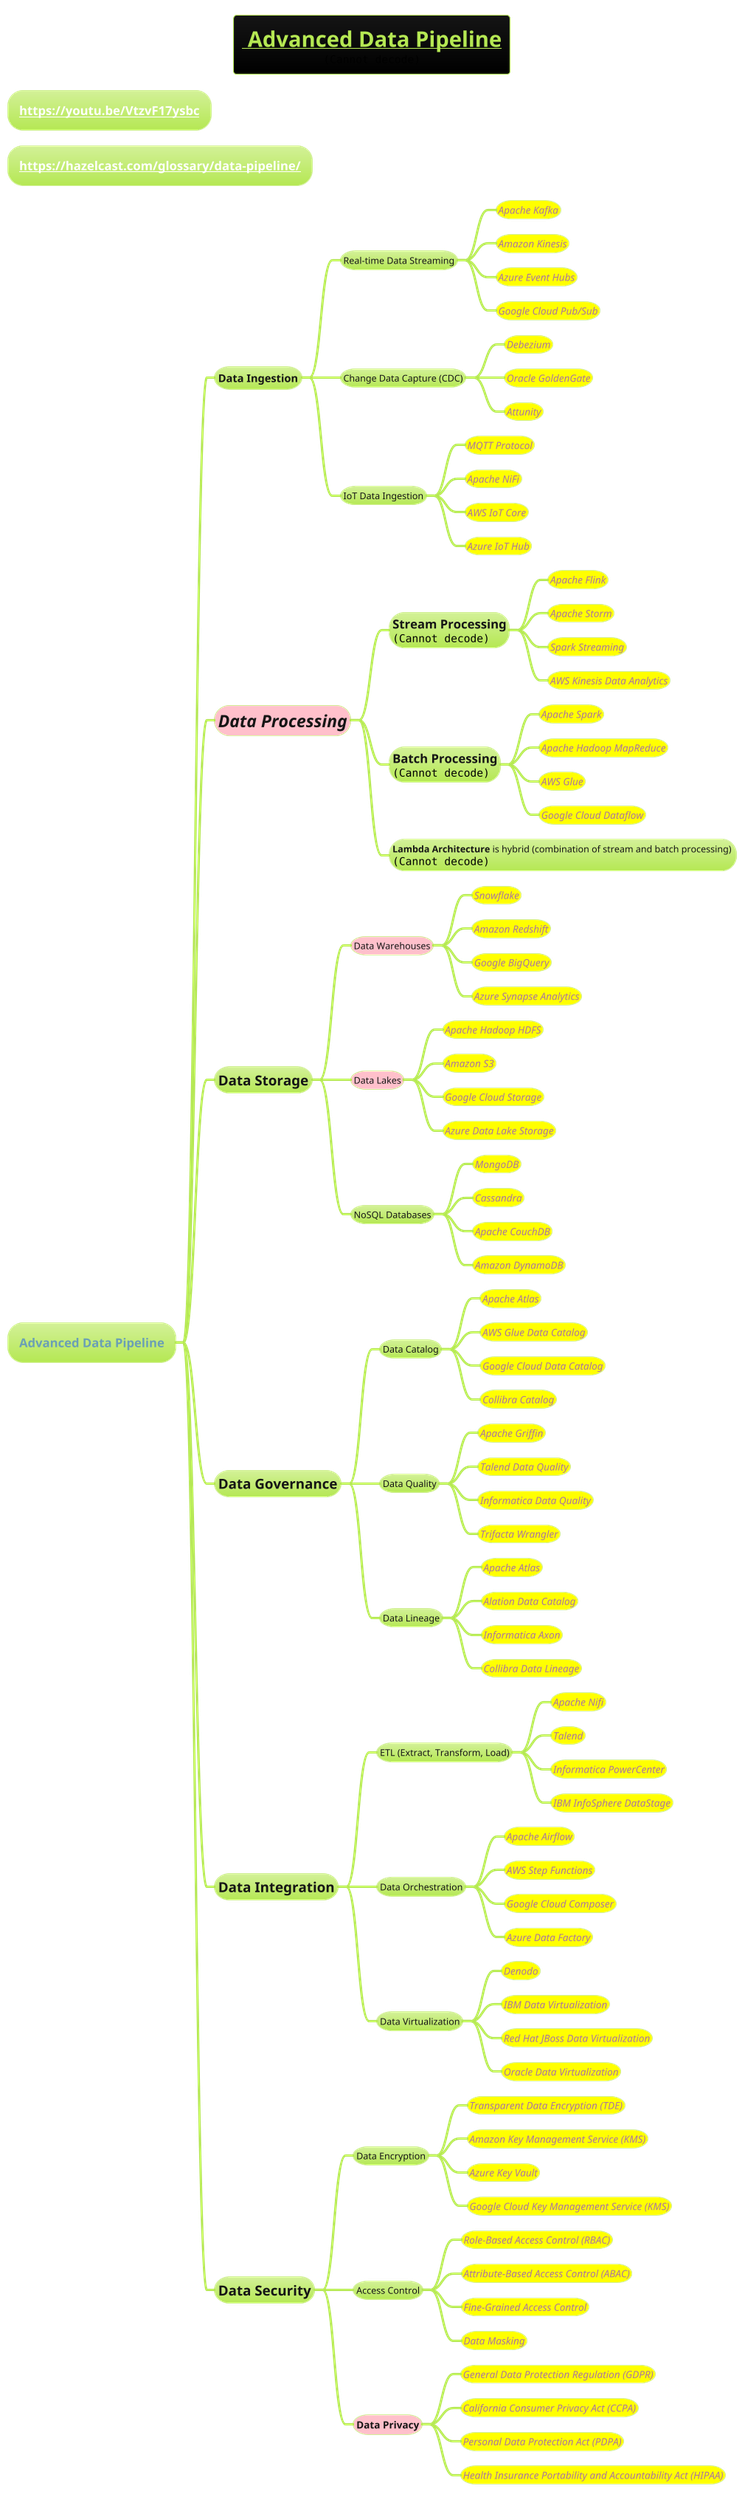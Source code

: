 @startmindmap
title =__ Advanced Data Pipeline__\n<img:images/img.png>
!theme hacker

* **[[https://youtu.be/VtzvF17ysbc  ]]**
* **[[https://hazelcast.com/glossary/data-pipeline/]]**

* Advanced Data Pipeline
** Data Ingestion
*** Real-time Data Streaming
****[#yellow] ====<size:13>Apache Kafka
****[#yellow] ====<size:13>Amazon Kinesis
****[#yellow] ====<size:13>Azure Event Hubs
****[#yellow] ====<size:13>Google Cloud Pub/Sub
*** Change Data Capture (CDC)
****[#yellow] ====<size:13>Debezium
****[#yellow] ====<size:13>Oracle GoldenGate
****[#yellow] ====<size:13>Attunity
*** IoT Data Ingestion
****[#yellow] ====<size:13>MQTT Protocol
****[#yellow] ====<size:13>Apache NiFi
****[#yellow] ====<size:13>AWS IoT Core
****[#yellow] ====<size:13>Azure IoT Hub
**[#pink] =//Data Processing//
*** ==**Stream Processing** \n<img:images/stream-processing.png>
****[#yellow] ====<size:13>Apache Flink
****[#yellow] ====<size:13>Apache Storm
****[#yellow] ====<size:13>Spark Streaming
****[#yellow] ====<size:13>AWS Kinesis Data Analytics
*** ==**Batch Processing** \n<img:images/batch-processing.png>
****[#yellow] ====<size:13>Apache Spark
****[#yellow] ====<size:13>Apache Hadoop MapReduce
****[#yellow] ====<size:13>AWS Glue
****[#yellow] ====<size:13>Google Cloud Dataflow
*** **Lambda Architecture** is hybrid (combination of stream and batch processing) \n<img:images/lambda-architecture.png>
** =Data Storage
***[#pink] Data Warehouses
****[#yellow] ====<size:13>Snowflake
****[#yellow] ====<size:13>Amazon Redshift
****[#yellow] ====<size:13>Google BigQuery
****[#yellow] ====<size:13>Azure Synapse Analytics
***[#pink] Data Lakes
****[#yellow] ====<size:13>Apache Hadoop HDFS
****[#yellow] ====<size:13>Amazon S3
****[#yellow] ====<size:13>Google Cloud Storage
****[#yellow] ====<size:13>Azure Data Lake Storage
*** NoSQL Databases
****[#yellow] ====<size:13>MongoDB
****[#yellow] ====<size:13>Cassandra
****[#yellow] ====<size:13>Apache CouchDB
****[#yellow] ====<size:13>Amazon DynamoDB
** =Data Governance
*** Data Catalog
****[#yellow] ====<size:13>Apache Atlas
****[#yellow] ====<size:13>AWS Glue Data Catalog
****[#yellow] ====<size:13>Google Cloud Data Catalog
****[#yellow] ====<size:13>Collibra Catalog
*** Data Quality
****[#yellow] ====<size:13>Apache Griffin
****[#yellow] ====<size:13>Talend Data Quality
****[#yellow] ====<size:13>Informatica Data Quality
****[#yellow] ====<size:13>Trifacta Wrangler
*** Data Lineage
****[#yellow] ====<size:13>Apache Atlas
****[#yellow] ====<size:13>Alation Data Catalog
****[#yellow] ====<size:13>Informatica Axon
****[#yellow] ====<size:13>Collibra Data Lineage
** =Data Integration
*** ETL (Extract, Transform, Load)
****[#yellow] ====<size:13>Apache Nifi
****[#yellow] ====<size:13>Talend
****[#yellow] ====<size:13>Informatica PowerCenter
****[#yellow] ====<size:13>IBM InfoSphere DataStage
*** Data Orchestration
****[#yellow] ====<size:13>Apache Airflow
****[#yellow] ====<size:13>AWS Step Functions
****[#yellow] ====<size:13>Google Cloud Composer
****[#yellow] ====<size:13>Azure Data Factory
*** Data Virtualization
****[#yellow] ====<size:13>Denodo
****[#yellow] ====<size:13>IBM Data Virtualization
****[#yellow] ====<size:13>Red Hat JBoss Data Virtualization
****[#yellow] ====<size:13>Oracle Data Virtualization
** =Data Security
*** Data Encryption
****[#yellow] ====<size:13>Transparent Data Encryption (TDE)
****[#yellow] ====<size:13>Amazon Key Management Service (KMS)
****[#yellow] ====<size:13>Azure Key Vault
****[#yellow] ====<size:13>Google Cloud Key Management Service (KMS)
*** Access Control
****[#yellow] ====<size:13>Role-Based Access Control (RBAC)
****[#yellow] ====<size:13>Attribute-Based Access Control (ABAC)
****[#yellow] ====<size:13>Fine-Grained Access Control
****[#yellow] ====<size:13>Data Masking
***[#pink] ===Data Privacy
****[#yellow] ====<size:13>General Data Protection Regulation (GDPR)
****[#yellow] ====<size:13>California Consumer Privacy Act (CCPA)
****[#yellow] ====<size:13>Personal Data Protection Act (PDPA)
****[#yellow] ====<size:13>Health Insurance Portability and Accountability Act (HIPAA)
@endmindmap
